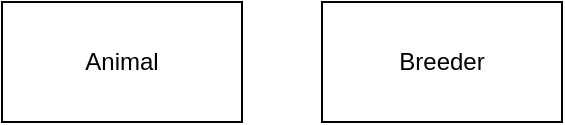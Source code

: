 <mxfile version="24.7.17">
  <diagram name="Stránka-1" id="CAoNn_qPmIlFXC84ZMjt">
    <mxGraphModel dx="1434" dy="818" grid="1" gridSize="10" guides="1" tooltips="1" connect="1" arrows="1" fold="1" page="1" pageScale="1" pageWidth="827" pageHeight="1169" math="0" shadow="0">
      <root>
        <mxCell id="0" />
        <mxCell id="1" parent="0" />
        <mxCell id="KslFYSPMrBS0eJ-jhUQJ-5" value="Animal" style="rounded=0;whiteSpace=wrap;html=1;" vertex="1" parent="1">
          <mxGeometry x="80" y="90" width="120" height="60" as="geometry" />
        </mxCell>
        <mxCell id="KslFYSPMrBS0eJ-jhUQJ-6" value="Breeder" style="rounded=0;whiteSpace=wrap;html=1;" vertex="1" parent="1">
          <mxGeometry x="240" y="90" width="120" height="60" as="geometry" />
        </mxCell>
      </root>
    </mxGraphModel>
  </diagram>
</mxfile>

